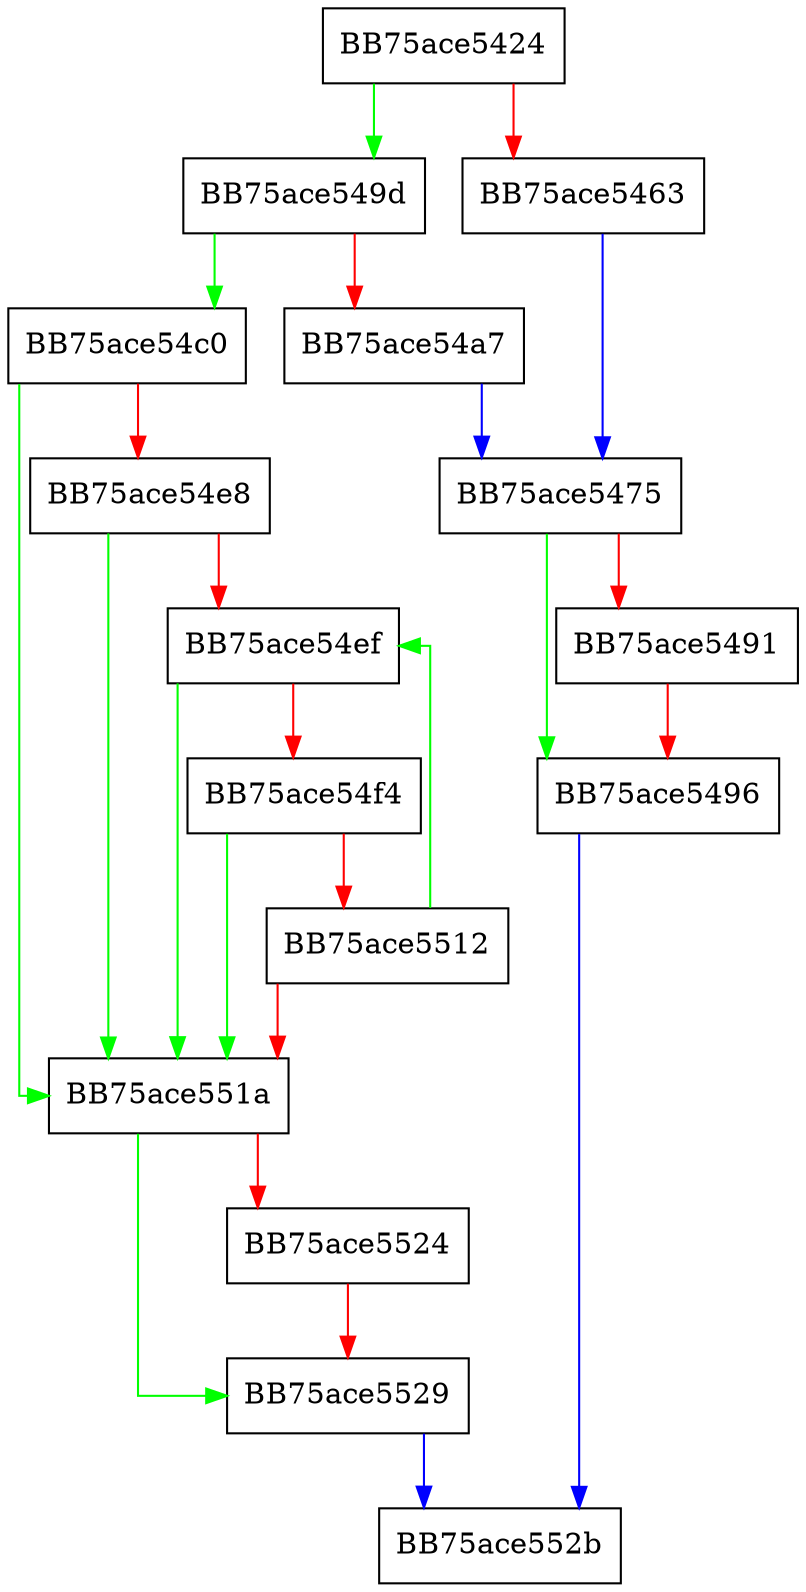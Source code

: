 digraph _single_cpu_classify_stream {
  node [shape="box"];
  graph [splines=ortho];
  BB75ace5424 -> BB75ace549d [color="green"];
  BB75ace5424 -> BB75ace5463 [color="red"];
  BB75ace5463 -> BB75ace5475 [color="blue"];
  BB75ace5475 -> BB75ace5496 [color="green"];
  BB75ace5475 -> BB75ace5491 [color="red"];
  BB75ace5491 -> BB75ace5496 [color="red"];
  BB75ace5496 -> BB75ace552b [color="blue"];
  BB75ace549d -> BB75ace54c0 [color="green"];
  BB75ace549d -> BB75ace54a7 [color="red"];
  BB75ace54a7 -> BB75ace5475 [color="blue"];
  BB75ace54c0 -> BB75ace551a [color="green"];
  BB75ace54c0 -> BB75ace54e8 [color="red"];
  BB75ace54e8 -> BB75ace551a [color="green"];
  BB75ace54e8 -> BB75ace54ef [color="red"];
  BB75ace54ef -> BB75ace551a [color="green"];
  BB75ace54ef -> BB75ace54f4 [color="red"];
  BB75ace54f4 -> BB75ace551a [color="green"];
  BB75ace54f4 -> BB75ace5512 [color="red"];
  BB75ace5512 -> BB75ace54ef [color="green"];
  BB75ace5512 -> BB75ace551a [color="red"];
  BB75ace551a -> BB75ace5529 [color="green"];
  BB75ace551a -> BB75ace5524 [color="red"];
  BB75ace5524 -> BB75ace5529 [color="red"];
  BB75ace5529 -> BB75ace552b [color="blue"];
}